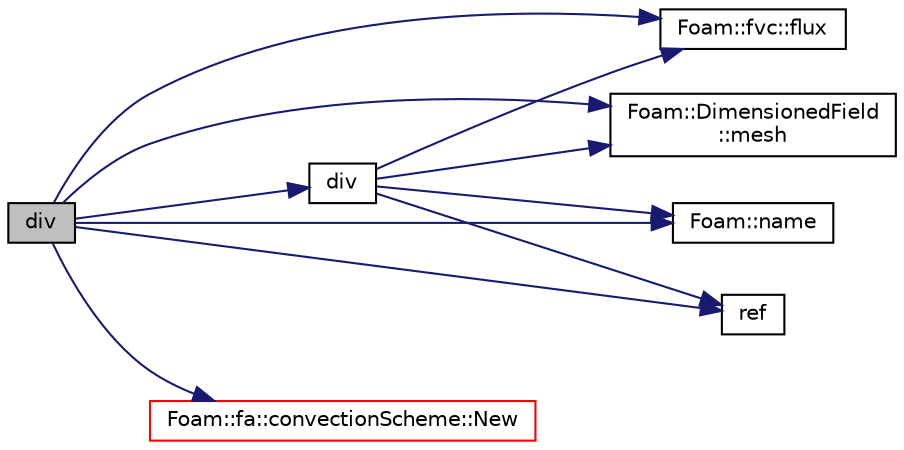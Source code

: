 digraph "div"
{
  bgcolor="transparent";
  edge [fontname="Helvetica",fontsize="10",labelfontname="Helvetica",labelfontsize="10"];
  node [fontname="Helvetica",fontsize="10",shape=record];
  rankdir="LR";
  Node1 [label="div",height=0.2,width=0.4,color="black", fillcolor="grey75", style="filled" fontcolor="black"];
  Node1 -> Node2 [color="midnightblue",fontsize="10",style="solid",fontname="Helvetica"];
  Node2 [label="div",height=0.2,width=0.4,color="black",URL="$namespaceFoam_1_1fam.html#a328344ba271dc66eb956fefb91a4c62a"];
  Node2 -> Node3 [color="midnightblue",fontsize="10",style="solid",fontname="Helvetica"];
  Node3 [label="Foam::fvc::flux",height=0.2,width=0.4,color="black",URL="$namespaceFoam_1_1fvc.html#a8fc1922666ca94c5fd207b8b96f99467",tooltip="Return the face-flux field obtained from the given volVectorField. "];
  Node2 -> Node4 [color="midnightblue",fontsize="10",style="solid",fontname="Helvetica"];
  Node4 [label="Foam::DimensionedField\l::mesh",height=0.2,width=0.4,color="black",URL="$classFoam_1_1DimensionedField.html#abdefa6904b53f35c49185ee1cb3d1800",tooltip="Return mesh. "];
  Node2 -> Node5 [color="midnightblue",fontsize="10",style="solid",fontname="Helvetica"];
  Node5 [label="Foam::name",height=0.2,width=0.4,color="black",URL="$namespaceFoam.html#a6c8b447ab587a5b141fdabdfac4d4da3",tooltip="Return string representation of complex. "];
  Node2 -> Node6 [color="midnightblue",fontsize="10",style="solid",fontname="Helvetica"];
  Node6 [label="ref",height=0.2,width=0.4,color="black",URL="$compressible_2rhoCentralFoam_2setRDeltaT_8H.html#a583475b78a513ab94acd849a22dea56c"];
  Node1 -> Node3 [color="midnightblue",fontsize="10",style="solid",fontname="Helvetica"];
  Node1 -> Node4 [color="midnightblue",fontsize="10",style="solid",fontname="Helvetica"];
  Node1 -> Node5 [color="midnightblue",fontsize="10",style="solid",fontname="Helvetica"];
  Node1 -> Node7 [color="midnightblue",fontsize="10",style="solid",fontname="Helvetica"];
  Node7 [label="Foam::fa::convectionScheme::New",height=0.2,width=0.4,color="red",URL="$classFoam_1_1fa_1_1convectionScheme.html#a753d5f5690005d6dc262daba22f96bde",tooltip="Return a pointer to a new convectionScheme created on freestore. "];
  Node1 -> Node6 [color="midnightblue",fontsize="10",style="solid",fontname="Helvetica"];
}
